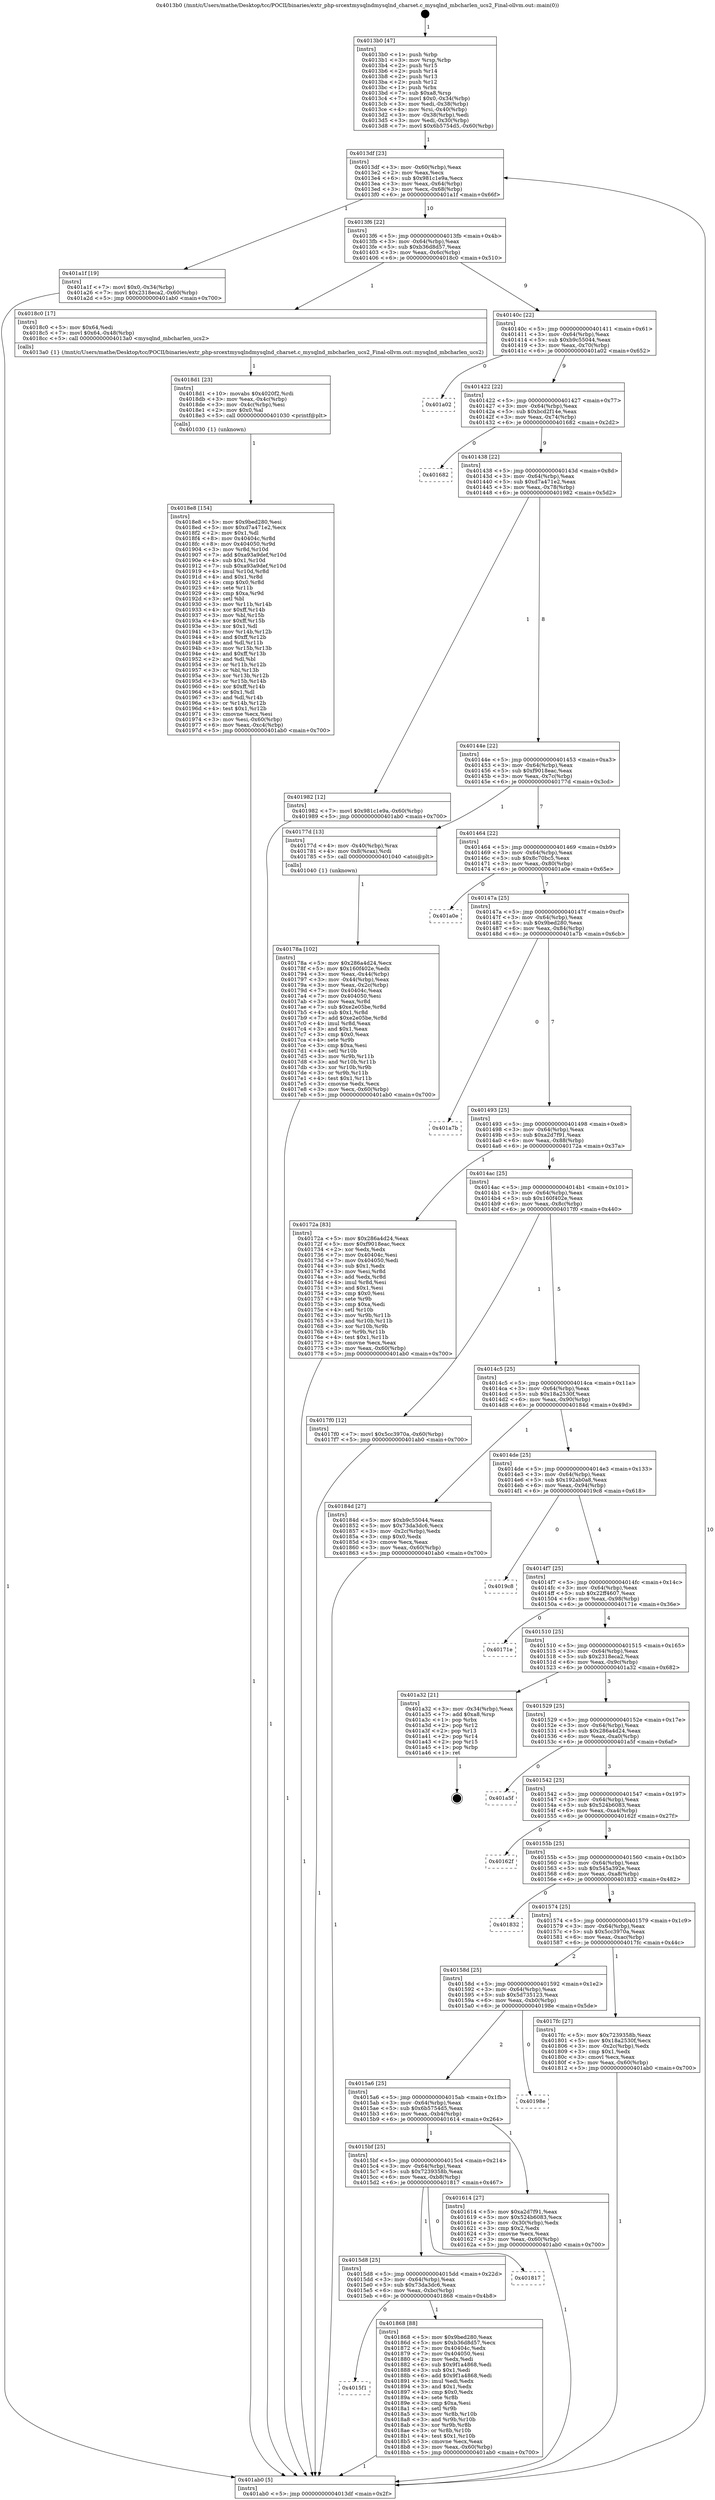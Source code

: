 digraph "0x4013b0" {
  label = "0x4013b0 (/mnt/c/Users/mathe/Desktop/tcc/POCII/binaries/extr_php-srcextmysqlndmysqlnd_charset.c_mysqlnd_mbcharlen_ucs2_Final-ollvm.out::main(0))"
  labelloc = "t"
  node[shape=record]

  Entry [label="",width=0.3,height=0.3,shape=circle,fillcolor=black,style=filled]
  "0x4013df" [label="{
     0x4013df [23]\l
     | [instrs]\l
     &nbsp;&nbsp;0x4013df \<+3\>: mov -0x60(%rbp),%eax\l
     &nbsp;&nbsp;0x4013e2 \<+2\>: mov %eax,%ecx\l
     &nbsp;&nbsp;0x4013e4 \<+6\>: sub $0x981c1e9a,%ecx\l
     &nbsp;&nbsp;0x4013ea \<+3\>: mov %eax,-0x64(%rbp)\l
     &nbsp;&nbsp;0x4013ed \<+3\>: mov %ecx,-0x68(%rbp)\l
     &nbsp;&nbsp;0x4013f0 \<+6\>: je 0000000000401a1f \<main+0x66f\>\l
  }"]
  "0x401a1f" [label="{
     0x401a1f [19]\l
     | [instrs]\l
     &nbsp;&nbsp;0x401a1f \<+7\>: movl $0x0,-0x34(%rbp)\l
     &nbsp;&nbsp;0x401a26 \<+7\>: movl $0x2318eca2,-0x60(%rbp)\l
     &nbsp;&nbsp;0x401a2d \<+5\>: jmp 0000000000401ab0 \<main+0x700\>\l
  }"]
  "0x4013f6" [label="{
     0x4013f6 [22]\l
     | [instrs]\l
     &nbsp;&nbsp;0x4013f6 \<+5\>: jmp 00000000004013fb \<main+0x4b\>\l
     &nbsp;&nbsp;0x4013fb \<+3\>: mov -0x64(%rbp),%eax\l
     &nbsp;&nbsp;0x4013fe \<+5\>: sub $0xb36d8d57,%eax\l
     &nbsp;&nbsp;0x401403 \<+3\>: mov %eax,-0x6c(%rbp)\l
     &nbsp;&nbsp;0x401406 \<+6\>: je 00000000004018c0 \<main+0x510\>\l
  }"]
  Exit [label="",width=0.3,height=0.3,shape=circle,fillcolor=black,style=filled,peripheries=2]
  "0x4018c0" [label="{
     0x4018c0 [17]\l
     | [instrs]\l
     &nbsp;&nbsp;0x4018c0 \<+5\>: mov $0x64,%edi\l
     &nbsp;&nbsp;0x4018c5 \<+7\>: movl $0x64,-0x48(%rbp)\l
     &nbsp;&nbsp;0x4018cc \<+5\>: call 00000000004013a0 \<mysqlnd_mbcharlen_ucs2\>\l
     | [calls]\l
     &nbsp;&nbsp;0x4013a0 \{1\} (/mnt/c/Users/mathe/Desktop/tcc/POCII/binaries/extr_php-srcextmysqlndmysqlnd_charset.c_mysqlnd_mbcharlen_ucs2_Final-ollvm.out::mysqlnd_mbcharlen_ucs2)\l
  }"]
  "0x40140c" [label="{
     0x40140c [22]\l
     | [instrs]\l
     &nbsp;&nbsp;0x40140c \<+5\>: jmp 0000000000401411 \<main+0x61\>\l
     &nbsp;&nbsp;0x401411 \<+3\>: mov -0x64(%rbp),%eax\l
     &nbsp;&nbsp;0x401414 \<+5\>: sub $0xb9c55044,%eax\l
     &nbsp;&nbsp;0x401419 \<+3\>: mov %eax,-0x70(%rbp)\l
     &nbsp;&nbsp;0x40141c \<+6\>: je 0000000000401a02 \<main+0x652\>\l
  }"]
  "0x4018e8" [label="{
     0x4018e8 [154]\l
     | [instrs]\l
     &nbsp;&nbsp;0x4018e8 \<+5\>: mov $0x9bed280,%esi\l
     &nbsp;&nbsp;0x4018ed \<+5\>: mov $0xd7a471e2,%ecx\l
     &nbsp;&nbsp;0x4018f2 \<+2\>: mov $0x1,%dl\l
     &nbsp;&nbsp;0x4018f4 \<+8\>: mov 0x40404c,%r8d\l
     &nbsp;&nbsp;0x4018fc \<+8\>: mov 0x404050,%r9d\l
     &nbsp;&nbsp;0x401904 \<+3\>: mov %r8d,%r10d\l
     &nbsp;&nbsp;0x401907 \<+7\>: add $0xa93a9def,%r10d\l
     &nbsp;&nbsp;0x40190e \<+4\>: sub $0x1,%r10d\l
     &nbsp;&nbsp;0x401912 \<+7\>: sub $0xa93a9def,%r10d\l
     &nbsp;&nbsp;0x401919 \<+4\>: imul %r10d,%r8d\l
     &nbsp;&nbsp;0x40191d \<+4\>: and $0x1,%r8d\l
     &nbsp;&nbsp;0x401921 \<+4\>: cmp $0x0,%r8d\l
     &nbsp;&nbsp;0x401925 \<+4\>: sete %r11b\l
     &nbsp;&nbsp;0x401929 \<+4\>: cmp $0xa,%r9d\l
     &nbsp;&nbsp;0x40192d \<+3\>: setl %bl\l
     &nbsp;&nbsp;0x401930 \<+3\>: mov %r11b,%r14b\l
     &nbsp;&nbsp;0x401933 \<+4\>: xor $0xff,%r14b\l
     &nbsp;&nbsp;0x401937 \<+3\>: mov %bl,%r15b\l
     &nbsp;&nbsp;0x40193a \<+4\>: xor $0xff,%r15b\l
     &nbsp;&nbsp;0x40193e \<+3\>: xor $0x1,%dl\l
     &nbsp;&nbsp;0x401941 \<+3\>: mov %r14b,%r12b\l
     &nbsp;&nbsp;0x401944 \<+4\>: and $0xff,%r12b\l
     &nbsp;&nbsp;0x401948 \<+3\>: and %dl,%r11b\l
     &nbsp;&nbsp;0x40194b \<+3\>: mov %r15b,%r13b\l
     &nbsp;&nbsp;0x40194e \<+4\>: and $0xff,%r13b\l
     &nbsp;&nbsp;0x401952 \<+2\>: and %dl,%bl\l
     &nbsp;&nbsp;0x401954 \<+3\>: or %r11b,%r12b\l
     &nbsp;&nbsp;0x401957 \<+3\>: or %bl,%r13b\l
     &nbsp;&nbsp;0x40195a \<+3\>: xor %r13b,%r12b\l
     &nbsp;&nbsp;0x40195d \<+3\>: or %r15b,%r14b\l
     &nbsp;&nbsp;0x401960 \<+4\>: xor $0xff,%r14b\l
     &nbsp;&nbsp;0x401964 \<+3\>: or $0x1,%dl\l
     &nbsp;&nbsp;0x401967 \<+3\>: and %dl,%r14b\l
     &nbsp;&nbsp;0x40196a \<+3\>: or %r14b,%r12b\l
     &nbsp;&nbsp;0x40196d \<+4\>: test $0x1,%r12b\l
     &nbsp;&nbsp;0x401971 \<+3\>: cmovne %ecx,%esi\l
     &nbsp;&nbsp;0x401974 \<+3\>: mov %esi,-0x60(%rbp)\l
     &nbsp;&nbsp;0x401977 \<+6\>: mov %eax,-0xc4(%rbp)\l
     &nbsp;&nbsp;0x40197d \<+5\>: jmp 0000000000401ab0 \<main+0x700\>\l
  }"]
  "0x401a02" [label="{
     0x401a02\l
  }", style=dashed]
  "0x401422" [label="{
     0x401422 [22]\l
     | [instrs]\l
     &nbsp;&nbsp;0x401422 \<+5\>: jmp 0000000000401427 \<main+0x77\>\l
     &nbsp;&nbsp;0x401427 \<+3\>: mov -0x64(%rbp),%eax\l
     &nbsp;&nbsp;0x40142a \<+5\>: sub $0xbcd2f14e,%eax\l
     &nbsp;&nbsp;0x40142f \<+3\>: mov %eax,-0x74(%rbp)\l
     &nbsp;&nbsp;0x401432 \<+6\>: je 0000000000401682 \<main+0x2d2\>\l
  }"]
  "0x4018d1" [label="{
     0x4018d1 [23]\l
     | [instrs]\l
     &nbsp;&nbsp;0x4018d1 \<+10\>: movabs $0x4020f2,%rdi\l
     &nbsp;&nbsp;0x4018db \<+3\>: mov %eax,-0x4c(%rbp)\l
     &nbsp;&nbsp;0x4018de \<+3\>: mov -0x4c(%rbp),%esi\l
     &nbsp;&nbsp;0x4018e1 \<+2\>: mov $0x0,%al\l
     &nbsp;&nbsp;0x4018e3 \<+5\>: call 0000000000401030 \<printf@plt\>\l
     | [calls]\l
     &nbsp;&nbsp;0x401030 \{1\} (unknown)\l
  }"]
  "0x401682" [label="{
     0x401682\l
  }", style=dashed]
  "0x401438" [label="{
     0x401438 [22]\l
     | [instrs]\l
     &nbsp;&nbsp;0x401438 \<+5\>: jmp 000000000040143d \<main+0x8d\>\l
     &nbsp;&nbsp;0x40143d \<+3\>: mov -0x64(%rbp),%eax\l
     &nbsp;&nbsp;0x401440 \<+5\>: sub $0xd7a471e2,%eax\l
     &nbsp;&nbsp;0x401445 \<+3\>: mov %eax,-0x78(%rbp)\l
     &nbsp;&nbsp;0x401448 \<+6\>: je 0000000000401982 \<main+0x5d2\>\l
  }"]
  "0x4015f1" [label="{
     0x4015f1\l
  }", style=dashed]
  "0x401982" [label="{
     0x401982 [12]\l
     | [instrs]\l
     &nbsp;&nbsp;0x401982 \<+7\>: movl $0x981c1e9a,-0x60(%rbp)\l
     &nbsp;&nbsp;0x401989 \<+5\>: jmp 0000000000401ab0 \<main+0x700\>\l
  }"]
  "0x40144e" [label="{
     0x40144e [22]\l
     | [instrs]\l
     &nbsp;&nbsp;0x40144e \<+5\>: jmp 0000000000401453 \<main+0xa3\>\l
     &nbsp;&nbsp;0x401453 \<+3\>: mov -0x64(%rbp),%eax\l
     &nbsp;&nbsp;0x401456 \<+5\>: sub $0xf9018eac,%eax\l
     &nbsp;&nbsp;0x40145b \<+3\>: mov %eax,-0x7c(%rbp)\l
     &nbsp;&nbsp;0x40145e \<+6\>: je 000000000040177d \<main+0x3cd\>\l
  }"]
  "0x401868" [label="{
     0x401868 [88]\l
     | [instrs]\l
     &nbsp;&nbsp;0x401868 \<+5\>: mov $0x9bed280,%eax\l
     &nbsp;&nbsp;0x40186d \<+5\>: mov $0xb36d8d57,%ecx\l
     &nbsp;&nbsp;0x401872 \<+7\>: mov 0x40404c,%edx\l
     &nbsp;&nbsp;0x401879 \<+7\>: mov 0x404050,%esi\l
     &nbsp;&nbsp;0x401880 \<+2\>: mov %edx,%edi\l
     &nbsp;&nbsp;0x401882 \<+6\>: sub $0x9f1a4868,%edi\l
     &nbsp;&nbsp;0x401888 \<+3\>: sub $0x1,%edi\l
     &nbsp;&nbsp;0x40188b \<+6\>: add $0x9f1a4868,%edi\l
     &nbsp;&nbsp;0x401891 \<+3\>: imul %edi,%edx\l
     &nbsp;&nbsp;0x401894 \<+3\>: and $0x1,%edx\l
     &nbsp;&nbsp;0x401897 \<+3\>: cmp $0x0,%edx\l
     &nbsp;&nbsp;0x40189a \<+4\>: sete %r8b\l
     &nbsp;&nbsp;0x40189e \<+3\>: cmp $0xa,%esi\l
     &nbsp;&nbsp;0x4018a1 \<+4\>: setl %r9b\l
     &nbsp;&nbsp;0x4018a5 \<+3\>: mov %r8b,%r10b\l
     &nbsp;&nbsp;0x4018a8 \<+3\>: and %r9b,%r10b\l
     &nbsp;&nbsp;0x4018ab \<+3\>: xor %r9b,%r8b\l
     &nbsp;&nbsp;0x4018ae \<+3\>: or %r8b,%r10b\l
     &nbsp;&nbsp;0x4018b1 \<+4\>: test $0x1,%r10b\l
     &nbsp;&nbsp;0x4018b5 \<+3\>: cmovne %ecx,%eax\l
     &nbsp;&nbsp;0x4018b8 \<+3\>: mov %eax,-0x60(%rbp)\l
     &nbsp;&nbsp;0x4018bb \<+5\>: jmp 0000000000401ab0 \<main+0x700\>\l
  }"]
  "0x40177d" [label="{
     0x40177d [13]\l
     | [instrs]\l
     &nbsp;&nbsp;0x40177d \<+4\>: mov -0x40(%rbp),%rax\l
     &nbsp;&nbsp;0x401781 \<+4\>: mov 0x8(%rax),%rdi\l
     &nbsp;&nbsp;0x401785 \<+5\>: call 0000000000401040 \<atoi@plt\>\l
     | [calls]\l
     &nbsp;&nbsp;0x401040 \{1\} (unknown)\l
  }"]
  "0x401464" [label="{
     0x401464 [22]\l
     | [instrs]\l
     &nbsp;&nbsp;0x401464 \<+5\>: jmp 0000000000401469 \<main+0xb9\>\l
     &nbsp;&nbsp;0x401469 \<+3\>: mov -0x64(%rbp),%eax\l
     &nbsp;&nbsp;0x40146c \<+5\>: sub $0x8c70bc5,%eax\l
     &nbsp;&nbsp;0x401471 \<+3\>: mov %eax,-0x80(%rbp)\l
     &nbsp;&nbsp;0x401474 \<+6\>: je 0000000000401a0e \<main+0x65e\>\l
  }"]
  "0x4015d8" [label="{
     0x4015d8 [25]\l
     | [instrs]\l
     &nbsp;&nbsp;0x4015d8 \<+5\>: jmp 00000000004015dd \<main+0x22d\>\l
     &nbsp;&nbsp;0x4015dd \<+3\>: mov -0x64(%rbp),%eax\l
     &nbsp;&nbsp;0x4015e0 \<+5\>: sub $0x73da3dc6,%eax\l
     &nbsp;&nbsp;0x4015e5 \<+6\>: mov %eax,-0xbc(%rbp)\l
     &nbsp;&nbsp;0x4015eb \<+6\>: je 0000000000401868 \<main+0x4b8\>\l
  }"]
  "0x401a0e" [label="{
     0x401a0e\l
  }", style=dashed]
  "0x40147a" [label="{
     0x40147a [25]\l
     | [instrs]\l
     &nbsp;&nbsp;0x40147a \<+5\>: jmp 000000000040147f \<main+0xcf\>\l
     &nbsp;&nbsp;0x40147f \<+3\>: mov -0x64(%rbp),%eax\l
     &nbsp;&nbsp;0x401482 \<+5\>: sub $0x9bed280,%eax\l
     &nbsp;&nbsp;0x401487 \<+6\>: mov %eax,-0x84(%rbp)\l
     &nbsp;&nbsp;0x40148d \<+6\>: je 0000000000401a7b \<main+0x6cb\>\l
  }"]
  "0x401817" [label="{
     0x401817\l
  }", style=dashed]
  "0x401a7b" [label="{
     0x401a7b\l
  }", style=dashed]
  "0x401493" [label="{
     0x401493 [25]\l
     | [instrs]\l
     &nbsp;&nbsp;0x401493 \<+5\>: jmp 0000000000401498 \<main+0xe8\>\l
     &nbsp;&nbsp;0x401498 \<+3\>: mov -0x64(%rbp),%eax\l
     &nbsp;&nbsp;0x40149b \<+5\>: sub $0xa2d7f91,%eax\l
     &nbsp;&nbsp;0x4014a0 \<+6\>: mov %eax,-0x88(%rbp)\l
     &nbsp;&nbsp;0x4014a6 \<+6\>: je 000000000040172a \<main+0x37a\>\l
  }"]
  "0x40178a" [label="{
     0x40178a [102]\l
     | [instrs]\l
     &nbsp;&nbsp;0x40178a \<+5\>: mov $0x286a4d24,%ecx\l
     &nbsp;&nbsp;0x40178f \<+5\>: mov $0x160f402e,%edx\l
     &nbsp;&nbsp;0x401794 \<+3\>: mov %eax,-0x44(%rbp)\l
     &nbsp;&nbsp;0x401797 \<+3\>: mov -0x44(%rbp),%eax\l
     &nbsp;&nbsp;0x40179a \<+3\>: mov %eax,-0x2c(%rbp)\l
     &nbsp;&nbsp;0x40179d \<+7\>: mov 0x40404c,%eax\l
     &nbsp;&nbsp;0x4017a4 \<+7\>: mov 0x404050,%esi\l
     &nbsp;&nbsp;0x4017ab \<+3\>: mov %eax,%r8d\l
     &nbsp;&nbsp;0x4017ae \<+7\>: sub $0xe2e05be,%r8d\l
     &nbsp;&nbsp;0x4017b5 \<+4\>: sub $0x1,%r8d\l
     &nbsp;&nbsp;0x4017b9 \<+7\>: add $0xe2e05be,%r8d\l
     &nbsp;&nbsp;0x4017c0 \<+4\>: imul %r8d,%eax\l
     &nbsp;&nbsp;0x4017c4 \<+3\>: and $0x1,%eax\l
     &nbsp;&nbsp;0x4017c7 \<+3\>: cmp $0x0,%eax\l
     &nbsp;&nbsp;0x4017ca \<+4\>: sete %r9b\l
     &nbsp;&nbsp;0x4017ce \<+3\>: cmp $0xa,%esi\l
     &nbsp;&nbsp;0x4017d1 \<+4\>: setl %r10b\l
     &nbsp;&nbsp;0x4017d5 \<+3\>: mov %r9b,%r11b\l
     &nbsp;&nbsp;0x4017d8 \<+3\>: and %r10b,%r11b\l
     &nbsp;&nbsp;0x4017db \<+3\>: xor %r10b,%r9b\l
     &nbsp;&nbsp;0x4017de \<+3\>: or %r9b,%r11b\l
     &nbsp;&nbsp;0x4017e1 \<+4\>: test $0x1,%r11b\l
     &nbsp;&nbsp;0x4017e5 \<+3\>: cmovne %edx,%ecx\l
     &nbsp;&nbsp;0x4017e8 \<+3\>: mov %ecx,-0x60(%rbp)\l
     &nbsp;&nbsp;0x4017eb \<+5\>: jmp 0000000000401ab0 \<main+0x700\>\l
  }"]
  "0x40172a" [label="{
     0x40172a [83]\l
     | [instrs]\l
     &nbsp;&nbsp;0x40172a \<+5\>: mov $0x286a4d24,%eax\l
     &nbsp;&nbsp;0x40172f \<+5\>: mov $0xf9018eac,%ecx\l
     &nbsp;&nbsp;0x401734 \<+2\>: xor %edx,%edx\l
     &nbsp;&nbsp;0x401736 \<+7\>: mov 0x40404c,%esi\l
     &nbsp;&nbsp;0x40173d \<+7\>: mov 0x404050,%edi\l
     &nbsp;&nbsp;0x401744 \<+3\>: sub $0x1,%edx\l
     &nbsp;&nbsp;0x401747 \<+3\>: mov %esi,%r8d\l
     &nbsp;&nbsp;0x40174a \<+3\>: add %edx,%r8d\l
     &nbsp;&nbsp;0x40174d \<+4\>: imul %r8d,%esi\l
     &nbsp;&nbsp;0x401751 \<+3\>: and $0x1,%esi\l
     &nbsp;&nbsp;0x401754 \<+3\>: cmp $0x0,%esi\l
     &nbsp;&nbsp;0x401757 \<+4\>: sete %r9b\l
     &nbsp;&nbsp;0x40175b \<+3\>: cmp $0xa,%edi\l
     &nbsp;&nbsp;0x40175e \<+4\>: setl %r10b\l
     &nbsp;&nbsp;0x401762 \<+3\>: mov %r9b,%r11b\l
     &nbsp;&nbsp;0x401765 \<+3\>: and %r10b,%r11b\l
     &nbsp;&nbsp;0x401768 \<+3\>: xor %r10b,%r9b\l
     &nbsp;&nbsp;0x40176b \<+3\>: or %r9b,%r11b\l
     &nbsp;&nbsp;0x40176e \<+4\>: test $0x1,%r11b\l
     &nbsp;&nbsp;0x401772 \<+3\>: cmovne %ecx,%eax\l
     &nbsp;&nbsp;0x401775 \<+3\>: mov %eax,-0x60(%rbp)\l
     &nbsp;&nbsp;0x401778 \<+5\>: jmp 0000000000401ab0 \<main+0x700\>\l
  }"]
  "0x4014ac" [label="{
     0x4014ac [25]\l
     | [instrs]\l
     &nbsp;&nbsp;0x4014ac \<+5\>: jmp 00000000004014b1 \<main+0x101\>\l
     &nbsp;&nbsp;0x4014b1 \<+3\>: mov -0x64(%rbp),%eax\l
     &nbsp;&nbsp;0x4014b4 \<+5\>: sub $0x160f402e,%eax\l
     &nbsp;&nbsp;0x4014b9 \<+6\>: mov %eax,-0x8c(%rbp)\l
     &nbsp;&nbsp;0x4014bf \<+6\>: je 00000000004017f0 \<main+0x440\>\l
  }"]
  "0x4013b0" [label="{
     0x4013b0 [47]\l
     | [instrs]\l
     &nbsp;&nbsp;0x4013b0 \<+1\>: push %rbp\l
     &nbsp;&nbsp;0x4013b1 \<+3\>: mov %rsp,%rbp\l
     &nbsp;&nbsp;0x4013b4 \<+2\>: push %r15\l
     &nbsp;&nbsp;0x4013b6 \<+2\>: push %r14\l
     &nbsp;&nbsp;0x4013b8 \<+2\>: push %r13\l
     &nbsp;&nbsp;0x4013ba \<+2\>: push %r12\l
     &nbsp;&nbsp;0x4013bc \<+1\>: push %rbx\l
     &nbsp;&nbsp;0x4013bd \<+7\>: sub $0xa8,%rsp\l
     &nbsp;&nbsp;0x4013c4 \<+7\>: movl $0x0,-0x34(%rbp)\l
     &nbsp;&nbsp;0x4013cb \<+3\>: mov %edi,-0x38(%rbp)\l
     &nbsp;&nbsp;0x4013ce \<+4\>: mov %rsi,-0x40(%rbp)\l
     &nbsp;&nbsp;0x4013d2 \<+3\>: mov -0x38(%rbp),%edi\l
     &nbsp;&nbsp;0x4013d5 \<+3\>: mov %edi,-0x30(%rbp)\l
     &nbsp;&nbsp;0x4013d8 \<+7\>: movl $0x6b5754d5,-0x60(%rbp)\l
  }"]
  "0x4017f0" [label="{
     0x4017f0 [12]\l
     | [instrs]\l
     &nbsp;&nbsp;0x4017f0 \<+7\>: movl $0x5cc3970a,-0x60(%rbp)\l
     &nbsp;&nbsp;0x4017f7 \<+5\>: jmp 0000000000401ab0 \<main+0x700\>\l
  }"]
  "0x4014c5" [label="{
     0x4014c5 [25]\l
     | [instrs]\l
     &nbsp;&nbsp;0x4014c5 \<+5\>: jmp 00000000004014ca \<main+0x11a\>\l
     &nbsp;&nbsp;0x4014ca \<+3\>: mov -0x64(%rbp),%eax\l
     &nbsp;&nbsp;0x4014cd \<+5\>: sub $0x18a2530f,%eax\l
     &nbsp;&nbsp;0x4014d2 \<+6\>: mov %eax,-0x90(%rbp)\l
     &nbsp;&nbsp;0x4014d8 \<+6\>: je 000000000040184d \<main+0x49d\>\l
  }"]
  "0x401ab0" [label="{
     0x401ab0 [5]\l
     | [instrs]\l
     &nbsp;&nbsp;0x401ab0 \<+5\>: jmp 00000000004013df \<main+0x2f\>\l
  }"]
  "0x40184d" [label="{
     0x40184d [27]\l
     | [instrs]\l
     &nbsp;&nbsp;0x40184d \<+5\>: mov $0xb9c55044,%eax\l
     &nbsp;&nbsp;0x401852 \<+5\>: mov $0x73da3dc6,%ecx\l
     &nbsp;&nbsp;0x401857 \<+3\>: mov -0x2c(%rbp),%edx\l
     &nbsp;&nbsp;0x40185a \<+3\>: cmp $0x0,%edx\l
     &nbsp;&nbsp;0x40185d \<+3\>: cmove %ecx,%eax\l
     &nbsp;&nbsp;0x401860 \<+3\>: mov %eax,-0x60(%rbp)\l
     &nbsp;&nbsp;0x401863 \<+5\>: jmp 0000000000401ab0 \<main+0x700\>\l
  }"]
  "0x4014de" [label="{
     0x4014de [25]\l
     | [instrs]\l
     &nbsp;&nbsp;0x4014de \<+5\>: jmp 00000000004014e3 \<main+0x133\>\l
     &nbsp;&nbsp;0x4014e3 \<+3\>: mov -0x64(%rbp),%eax\l
     &nbsp;&nbsp;0x4014e6 \<+5\>: sub $0x192ab0a8,%eax\l
     &nbsp;&nbsp;0x4014eb \<+6\>: mov %eax,-0x94(%rbp)\l
     &nbsp;&nbsp;0x4014f1 \<+6\>: je 00000000004019c8 \<main+0x618\>\l
  }"]
  "0x4015bf" [label="{
     0x4015bf [25]\l
     | [instrs]\l
     &nbsp;&nbsp;0x4015bf \<+5\>: jmp 00000000004015c4 \<main+0x214\>\l
     &nbsp;&nbsp;0x4015c4 \<+3\>: mov -0x64(%rbp),%eax\l
     &nbsp;&nbsp;0x4015c7 \<+5\>: sub $0x7239358b,%eax\l
     &nbsp;&nbsp;0x4015cc \<+6\>: mov %eax,-0xb8(%rbp)\l
     &nbsp;&nbsp;0x4015d2 \<+6\>: je 0000000000401817 \<main+0x467\>\l
  }"]
  "0x4019c8" [label="{
     0x4019c8\l
  }", style=dashed]
  "0x4014f7" [label="{
     0x4014f7 [25]\l
     | [instrs]\l
     &nbsp;&nbsp;0x4014f7 \<+5\>: jmp 00000000004014fc \<main+0x14c\>\l
     &nbsp;&nbsp;0x4014fc \<+3\>: mov -0x64(%rbp),%eax\l
     &nbsp;&nbsp;0x4014ff \<+5\>: sub $0x22ff4607,%eax\l
     &nbsp;&nbsp;0x401504 \<+6\>: mov %eax,-0x98(%rbp)\l
     &nbsp;&nbsp;0x40150a \<+6\>: je 000000000040171e \<main+0x36e\>\l
  }"]
  "0x401614" [label="{
     0x401614 [27]\l
     | [instrs]\l
     &nbsp;&nbsp;0x401614 \<+5\>: mov $0xa2d7f91,%eax\l
     &nbsp;&nbsp;0x401619 \<+5\>: mov $0x524b6083,%ecx\l
     &nbsp;&nbsp;0x40161e \<+3\>: mov -0x30(%rbp),%edx\l
     &nbsp;&nbsp;0x401621 \<+3\>: cmp $0x2,%edx\l
     &nbsp;&nbsp;0x401624 \<+3\>: cmovne %ecx,%eax\l
     &nbsp;&nbsp;0x401627 \<+3\>: mov %eax,-0x60(%rbp)\l
     &nbsp;&nbsp;0x40162a \<+5\>: jmp 0000000000401ab0 \<main+0x700\>\l
  }"]
  "0x40171e" [label="{
     0x40171e\l
  }", style=dashed]
  "0x401510" [label="{
     0x401510 [25]\l
     | [instrs]\l
     &nbsp;&nbsp;0x401510 \<+5\>: jmp 0000000000401515 \<main+0x165\>\l
     &nbsp;&nbsp;0x401515 \<+3\>: mov -0x64(%rbp),%eax\l
     &nbsp;&nbsp;0x401518 \<+5\>: sub $0x2318eca2,%eax\l
     &nbsp;&nbsp;0x40151d \<+6\>: mov %eax,-0x9c(%rbp)\l
     &nbsp;&nbsp;0x401523 \<+6\>: je 0000000000401a32 \<main+0x682\>\l
  }"]
  "0x4015a6" [label="{
     0x4015a6 [25]\l
     | [instrs]\l
     &nbsp;&nbsp;0x4015a6 \<+5\>: jmp 00000000004015ab \<main+0x1fb\>\l
     &nbsp;&nbsp;0x4015ab \<+3\>: mov -0x64(%rbp),%eax\l
     &nbsp;&nbsp;0x4015ae \<+5\>: sub $0x6b5754d5,%eax\l
     &nbsp;&nbsp;0x4015b3 \<+6\>: mov %eax,-0xb4(%rbp)\l
     &nbsp;&nbsp;0x4015b9 \<+6\>: je 0000000000401614 \<main+0x264\>\l
  }"]
  "0x401a32" [label="{
     0x401a32 [21]\l
     | [instrs]\l
     &nbsp;&nbsp;0x401a32 \<+3\>: mov -0x34(%rbp),%eax\l
     &nbsp;&nbsp;0x401a35 \<+7\>: add $0xa8,%rsp\l
     &nbsp;&nbsp;0x401a3c \<+1\>: pop %rbx\l
     &nbsp;&nbsp;0x401a3d \<+2\>: pop %r12\l
     &nbsp;&nbsp;0x401a3f \<+2\>: pop %r13\l
     &nbsp;&nbsp;0x401a41 \<+2\>: pop %r14\l
     &nbsp;&nbsp;0x401a43 \<+2\>: pop %r15\l
     &nbsp;&nbsp;0x401a45 \<+1\>: pop %rbp\l
     &nbsp;&nbsp;0x401a46 \<+1\>: ret\l
  }"]
  "0x401529" [label="{
     0x401529 [25]\l
     | [instrs]\l
     &nbsp;&nbsp;0x401529 \<+5\>: jmp 000000000040152e \<main+0x17e\>\l
     &nbsp;&nbsp;0x40152e \<+3\>: mov -0x64(%rbp),%eax\l
     &nbsp;&nbsp;0x401531 \<+5\>: sub $0x286a4d24,%eax\l
     &nbsp;&nbsp;0x401536 \<+6\>: mov %eax,-0xa0(%rbp)\l
     &nbsp;&nbsp;0x40153c \<+6\>: je 0000000000401a5f \<main+0x6af\>\l
  }"]
  "0x40198e" [label="{
     0x40198e\l
  }", style=dashed]
  "0x401a5f" [label="{
     0x401a5f\l
  }", style=dashed]
  "0x401542" [label="{
     0x401542 [25]\l
     | [instrs]\l
     &nbsp;&nbsp;0x401542 \<+5\>: jmp 0000000000401547 \<main+0x197\>\l
     &nbsp;&nbsp;0x401547 \<+3\>: mov -0x64(%rbp),%eax\l
     &nbsp;&nbsp;0x40154a \<+5\>: sub $0x524b6083,%eax\l
     &nbsp;&nbsp;0x40154f \<+6\>: mov %eax,-0xa4(%rbp)\l
     &nbsp;&nbsp;0x401555 \<+6\>: je 000000000040162f \<main+0x27f\>\l
  }"]
  "0x40158d" [label="{
     0x40158d [25]\l
     | [instrs]\l
     &nbsp;&nbsp;0x40158d \<+5\>: jmp 0000000000401592 \<main+0x1e2\>\l
     &nbsp;&nbsp;0x401592 \<+3\>: mov -0x64(%rbp),%eax\l
     &nbsp;&nbsp;0x401595 \<+5\>: sub $0x5d735123,%eax\l
     &nbsp;&nbsp;0x40159a \<+6\>: mov %eax,-0xb0(%rbp)\l
     &nbsp;&nbsp;0x4015a0 \<+6\>: je 000000000040198e \<main+0x5de\>\l
  }"]
  "0x40162f" [label="{
     0x40162f\l
  }", style=dashed]
  "0x40155b" [label="{
     0x40155b [25]\l
     | [instrs]\l
     &nbsp;&nbsp;0x40155b \<+5\>: jmp 0000000000401560 \<main+0x1b0\>\l
     &nbsp;&nbsp;0x401560 \<+3\>: mov -0x64(%rbp),%eax\l
     &nbsp;&nbsp;0x401563 \<+5\>: sub $0x545a392e,%eax\l
     &nbsp;&nbsp;0x401568 \<+6\>: mov %eax,-0xa8(%rbp)\l
     &nbsp;&nbsp;0x40156e \<+6\>: je 0000000000401832 \<main+0x482\>\l
  }"]
  "0x4017fc" [label="{
     0x4017fc [27]\l
     | [instrs]\l
     &nbsp;&nbsp;0x4017fc \<+5\>: mov $0x7239358b,%eax\l
     &nbsp;&nbsp;0x401801 \<+5\>: mov $0x18a2530f,%ecx\l
     &nbsp;&nbsp;0x401806 \<+3\>: mov -0x2c(%rbp),%edx\l
     &nbsp;&nbsp;0x401809 \<+3\>: cmp $0x1,%edx\l
     &nbsp;&nbsp;0x40180c \<+3\>: cmovl %ecx,%eax\l
     &nbsp;&nbsp;0x40180f \<+3\>: mov %eax,-0x60(%rbp)\l
     &nbsp;&nbsp;0x401812 \<+5\>: jmp 0000000000401ab0 \<main+0x700\>\l
  }"]
  "0x401832" [label="{
     0x401832\l
  }", style=dashed]
  "0x401574" [label="{
     0x401574 [25]\l
     | [instrs]\l
     &nbsp;&nbsp;0x401574 \<+5\>: jmp 0000000000401579 \<main+0x1c9\>\l
     &nbsp;&nbsp;0x401579 \<+3\>: mov -0x64(%rbp),%eax\l
     &nbsp;&nbsp;0x40157c \<+5\>: sub $0x5cc3970a,%eax\l
     &nbsp;&nbsp;0x401581 \<+6\>: mov %eax,-0xac(%rbp)\l
     &nbsp;&nbsp;0x401587 \<+6\>: je 00000000004017fc \<main+0x44c\>\l
  }"]
  Entry -> "0x4013b0" [label=" 1"]
  "0x4013df" -> "0x401a1f" [label=" 1"]
  "0x4013df" -> "0x4013f6" [label=" 10"]
  "0x401a32" -> Exit [label=" 1"]
  "0x4013f6" -> "0x4018c0" [label=" 1"]
  "0x4013f6" -> "0x40140c" [label=" 9"]
  "0x401a1f" -> "0x401ab0" [label=" 1"]
  "0x40140c" -> "0x401a02" [label=" 0"]
  "0x40140c" -> "0x401422" [label=" 9"]
  "0x401982" -> "0x401ab0" [label=" 1"]
  "0x401422" -> "0x401682" [label=" 0"]
  "0x401422" -> "0x401438" [label=" 9"]
  "0x4018e8" -> "0x401ab0" [label=" 1"]
  "0x401438" -> "0x401982" [label=" 1"]
  "0x401438" -> "0x40144e" [label=" 8"]
  "0x4018d1" -> "0x4018e8" [label=" 1"]
  "0x40144e" -> "0x40177d" [label=" 1"]
  "0x40144e" -> "0x401464" [label=" 7"]
  "0x4018c0" -> "0x4018d1" [label=" 1"]
  "0x401464" -> "0x401a0e" [label=" 0"]
  "0x401464" -> "0x40147a" [label=" 7"]
  "0x4015d8" -> "0x4015f1" [label=" 0"]
  "0x40147a" -> "0x401a7b" [label=" 0"]
  "0x40147a" -> "0x401493" [label=" 7"]
  "0x4015d8" -> "0x401868" [label=" 1"]
  "0x401493" -> "0x40172a" [label=" 1"]
  "0x401493" -> "0x4014ac" [label=" 6"]
  "0x4015bf" -> "0x4015d8" [label=" 1"]
  "0x4014ac" -> "0x4017f0" [label=" 1"]
  "0x4014ac" -> "0x4014c5" [label=" 5"]
  "0x4015bf" -> "0x401817" [label=" 0"]
  "0x4014c5" -> "0x40184d" [label=" 1"]
  "0x4014c5" -> "0x4014de" [label=" 4"]
  "0x401868" -> "0x401ab0" [label=" 1"]
  "0x4014de" -> "0x4019c8" [label=" 0"]
  "0x4014de" -> "0x4014f7" [label=" 4"]
  "0x40184d" -> "0x401ab0" [label=" 1"]
  "0x4014f7" -> "0x40171e" [label=" 0"]
  "0x4014f7" -> "0x401510" [label=" 4"]
  "0x4017fc" -> "0x401ab0" [label=" 1"]
  "0x401510" -> "0x401a32" [label=" 1"]
  "0x401510" -> "0x401529" [label=" 3"]
  "0x40178a" -> "0x401ab0" [label=" 1"]
  "0x401529" -> "0x401a5f" [label=" 0"]
  "0x401529" -> "0x401542" [label=" 3"]
  "0x40177d" -> "0x40178a" [label=" 1"]
  "0x401542" -> "0x40162f" [label=" 0"]
  "0x401542" -> "0x40155b" [label=" 3"]
  "0x401ab0" -> "0x4013df" [label=" 10"]
  "0x40155b" -> "0x401832" [label=" 0"]
  "0x40155b" -> "0x401574" [label=" 3"]
  "0x4013b0" -> "0x4013df" [label=" 1"]
  "0x401574" -> "0x4017fc" [label=" 1"]
  "0x401574" -> "0x40158d" [label=" 2"]
  "0x40172a" -> "0x401ab0" [label=" 1"]
  "0x40158d" -> "0x40198e" [label=" 0"]
  "0x40158d" -> "0x4015a6" [label=" 2"]
  "0x4017f0" -> "0x401ab0" [label=" 1"]
  "0x4015a6" -> "0x401614" [label=" 1"]
  "0x4015a6" -> "0x4015bf" [label=" 1"]
  "0x401614" -> "0x401ab0" [label=" 1"]
}
